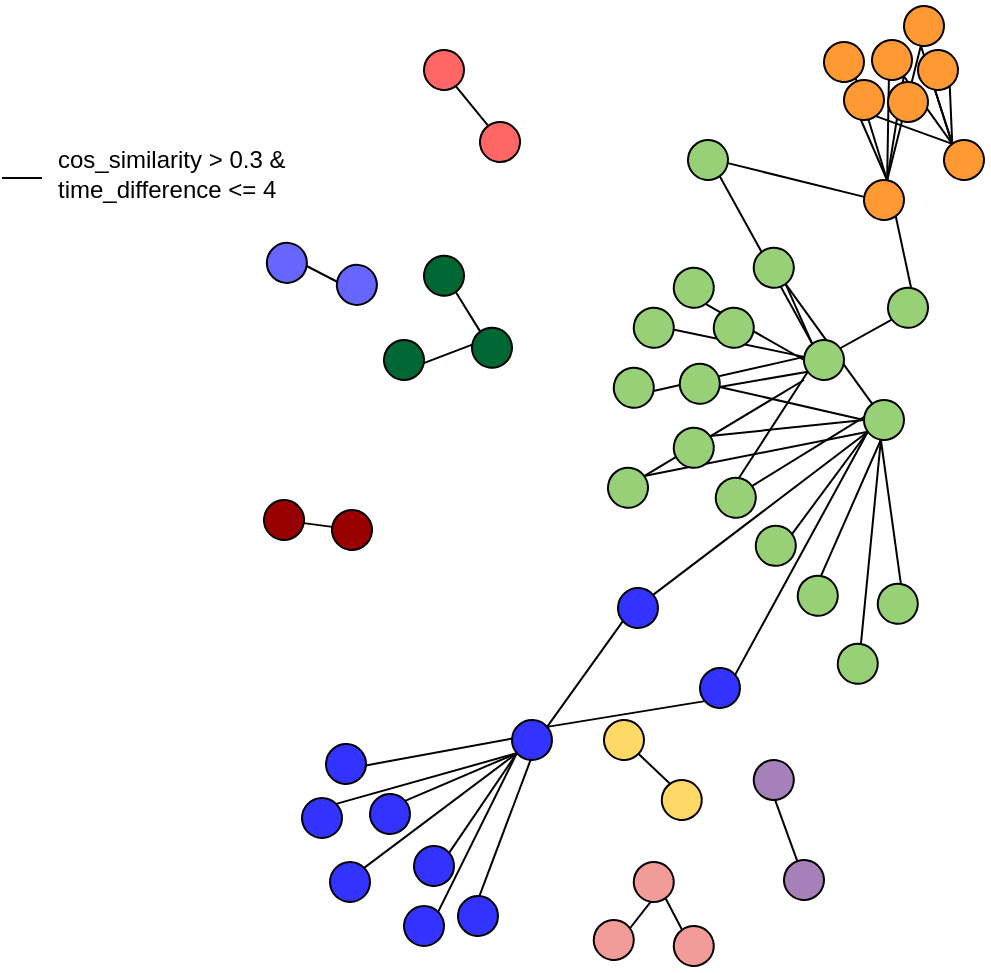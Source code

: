<mxfile version="13.0.7" type="device"><diagram id="62S0e5glwULPYUZKFEZX" name="Page-1"><mxGraphModel dx="1422" dy="757" grid="1" gridSize="10" guides="1" tooltips="1" connect="1" arrows="1" fold="1" page="1" pageScale="1" pageWidth="827" pageHeight="1169" math="0" shadow="0"><root><mxCell id="0"/><mxCell id="1" parent="0"/><mxCell id="DbdQKrvygFjP-wFM51Z9-120" value="" style="endArrow=none;html=1;exitX=0;exitY=0;exitDx=0;exitDy=0;" parent="1" source="DbdQKrvygFjP-wFM51Z9-23" edge="1"><mxGeometry width="50" height="50" relative="1" as="geometry"><mxPoint x="460" y="410" as="sourcePoint"/><mxPoint x="560" y="210" as="targetPoint"/></mxGeometry></mxCell><mxCell id="DbdQKrvygFjP-wFM51Z9-101" value="" style="endArrow=none;html=1;exitX=0;exitY=1;exitDx=0;exitDy=0;" parent="1" source="DbdQKrvygFjP-wFM51Z9-99" target="DbdQKrvygFjP-wFM51Z9-100" edge="1"><mxGeometry width="50" height="50" relative="1" as="geometry"><mxPoint x="410" y="300" as="sourcePoint"/><mxPoint x="460" y="250" as="targetPoint"/></mxGeometry></mxCell><mxCell id="DbdQKrvygFjP-wFM51Z9-77" value="" style="endArrow=none;html=1;exitX=1;exitY=0;exitDx=0;exitDy=0;entryX=0;entryY=1;entryDx=0;entryDy=0;" parent="1" source="DbdQKrvygFjP-wFM51Z9-65" target="DbdQKrvygFjP-wFM51Z9-60" edge="1"><mxGeometry width="50" height="50" relative="1" as="geometry"><mxPoint x="669.88" y="118.092" as="sourcePoint"/><mxPoint x="661.567" y="170.125" as="targetPoint"/></mxGeometry></mxCell><mxCell id="DbdQKrvygFjP-wFM51Z9-75" value="" style="endArrow=none;html=1;exitX=1;exitY=0.5;exitDx=0;exitDy=0;entryX=0;entryY=1;entryDx=0;entryDy=0;" parent="1" source="DbdQKrvygFjP-wFM51Z9-66" target="DbdQKrvygFjP-wFM51Z9-60" edge="1"><mxGeometry width="50" height="50" relative="1" as="geometry"><mxPoint x="649.88" y="98.092" as="sourcePoint"/><mxPoint x="641.567" y="150.125" as="targetPoint"/></mxGeometry></mxCell><mxCell id="DbdQKrvygFjP-wFM51Z9-74" value="" style="endArrow=none;html=1;exitX=1;exitY=0.5;exitDx=0;exitDy=0;entryX=0;entryY=1;entryDx=0;entryDy=0;" parent="1" source="DbdQKrvygFjP-wFM51Z9-63" target="DbdQKrvygFjP-wFM51Z9-60" edge="1"><mxGeometry width="50" height="50" relative="1" as="geometry"><mxPoint x="639.88" y="88.092" as="sourcePoint"/><mxPoint x="631.567" y="140.125" as="targetPoint"/></mxGeometry></mxCell><mxCell id="DbdQKrvygFjP-wFM51Z9-73" value="" style="endArrow=none;html=1;exitX=1;exitY=0.5;exitDx=0;exitDy=0;entryX=0;entryY=0.5;entryDx=0;entryDy=0;" parent="1" source="DbdQKrvygFjP-wFM51Z9-65" target="DbdQKrvygFjP-wFM51Z9-59" edge="1"><mxGeometry width="50" height="50" relative="1" as="geometry"><mxPoint x="629.88" y="78.092" as="sourcePoint"/><mxPoint x="621.567" y="130.125" as="targetPoint"/></mxGeometry></mxCell><mxCell id="DbdQKrvygFjP-wFM51Z9-72" value="" style="endArrow=none;html=1;exitX=1;exitY=0.5;exitDx=0;exitDy=0;entryX=0;entryY=0.5;entryDx=0;entryDy=0;" parent="1" source="DbdQKrvygFjP-wFM51Z9-66" target="DbdQKrvygFjP-wFM51Z9-59" edge="1"><mxGeometry width="50" height="50" relative="1" as="geometry"><mxPoint x="619.88" y="68.092" as="sourcePoint"/><mxPoint x="611.567" y="120.125" as="targetPoint"/></mxGeometry></mxCell><mxCell id="DbdQKrvygFjP-wFM51Z9-71" value="" style="endArrow=none;html=1;exitX=1;exitY=0;exitDx=0;exitDy=0;entryX=0;entryY=0.5;entryDx=0;entryDy=0;" parent="1" source="DbdQKrvygFjP-wFM51Z9-65" target="DbdQKrvygFjP-wFM51Z9-59" edge="1"><mxGeometry width="50" height="50" relative="1" as="geometry"><mxPoint x="570" y="410" as="sourcePoint"/><mxPoint x="620" y="360" as="targetPoint"/></mxGeometry></mxCell><mxCell id="DbdQKrvygFjP-wFM51Z9-70" value="" style="endArrow=none;html=1;exitX=1;exitY=0;exitDx=0;exitDy=0;entryX=0;entryY=0.5;entryDx=0;entryDy=0;" parent="1" source="DbdQKrvygFjP-wFM51Z9-64" target="DbdQKrvygFjP-wFM51Z9-59" edge="1"><mxGeometry width="50" height="50" relative="1" as="geometry"><mxPoint x="598.438" y="89.879" as="sourcePoint"/><mxPoint x="611.567" y="120.125" as="targetPoint"/></mxGeometry></mxCell><mxCell id="DbdQKrvygFjP-wFM51Z9-67" value="" style="endArrow=none;html=1;exitX=1;exitY=0;exitDx=0;exitDy=0;entryX=0;entryY=1;entryDx=0;entryDy=0;" parent="1" source="DbdQKrvygFjP-wFM51Z9-58" target="DbdQKrvygFjP-wFM51Z9-37" edge="1"><mxGeometry width="50" height="50" relative="1" as="geometry"><mxPoint x="570" y="410" as="sourcePoint"/><mxPoint x="560" y="190" as="targetPoint"/></mxGeometry></mxCell><mxCell id="DbdQKrvygFjP-wFM51Z9-57" value="" style="endArrow=none;html=1;exitX=1;exitY=0;exitDx=0;exitDy=0;entryX=0;entryY=1;entryDx=0;entryDy=0;" parent="1" source="DbdQKrvygFjP-wFM51Z9-43" target="DbdQKrvygFjP-wFM51Z9-24" edge="1"><mxGeometry width="50" height="50" relative="1" as="geometry"><mxPoint x="500" y="410" as="sourcePoint"/><mxPoint x="550" y="360" as="targetPoint"/></mxGeometry></mxCell><mxCell id="DbdQKrvygFjP-wFM51Z9-50" value="" style="endArrow=none;html=1;exitX=1;exitY=0;exitDx=0;exitDy=0;" parent="1" source="DbdQKrvygFjP-wFM51Z9-41" edge="1"><mxGeometry width="50" height="50" relative="1" as="geometry"><mxPoint x="501" y="194" as="sourcePoint"/><mxPoint x="560" y="200" as="targetPoint"/></mxGeometry></mxCell><mxCell id="DbdQKrvygFjP-wFM51Z9-49" value="" style="endArrow=none;html=1;entryX=0.5;entryY=1;entryDx=0;entryDy=0;" parent="1" target="DbdQKrvygFjP-wFM51Z9-37" edge="1"><mxGeometry width="50" height="50" relative="1" as="geometry"><mxPoint x="491" y="184" as="sourcePoint"/><mxPoint x="550" y="360" as="targetPoint"/></mxGeometry></mxCell><mxCell id="DbdQKrvygFjP-wFM51Z9-48" value="" style="endArrow=none;html=1;exitX=0.5;exitY=0;exitDx=0;exitDy=0;entryX=0.5;entryY=1;entryDx=0;entryDy=0;" parent="1" source="DbdQKrvygFjP-wFM51Z9-39" target="DbdQKrvygFjP-wFM51Z9-37" edge="1"><mxGeometry width="50" height="50" relative="1" as="geometry"><mxPoint x="500" y="410" as="sourcePoint"/><mxPoint x="550" y="360" as="targetPoint"/></mxGeometry></mxCell><mxCell id="DbdQKrvygFjP-wFM51Z9-44" value="" style="endArrow=none;html=1;exitX=0;exitY=0;exitDx=0;exitDy=0;entryX=1;entryY=1;entryDx=0;entryDy=0;" parent="1" source="DbdQKrvygFjP-wFM51Z9-23" target="DbdQKrvygFjP-wFM51Z9-24" edge="1"><mxGeometry width="50" height="50" relative="1" as="geometry"><mxPoint x="500" y="410" as="sourcePoint"/><mxPoint x="550" y="360" as="targetPoint"/></mxGeometry></mxCell><mxCell id="DbdQKrvygFjP-wFM51Z9-7" value="" style="ellipse;whiteSpace=wrap;html=1;aspect=fixed;fillColor=#3333FF;" parent="1" vertex="1"><mxGeometry x="323" y="451" width="20" height="20" as="geometry"/></mxCell><mxCell id="DbdQKrvygFjP-wFM51Z9-11" value="" style="ellipse;whiteSpace=wrap;html=1;aspect=fixed;rotation=49;fillColor=#3333FF;" parent="1" vertex="1"><mxGeometry x="414" y="380" width="20" height="20" as="geometry"/></mxCell><mxCell id="DbdQKrvygFjP-wFM51Z9-14" value="" style="ellipse;whiteSpace=wrap;html=1;aspect=fixed;rotation=99;fillColor=#97D077;" parent="1" vertex="1"><mxGeometry x="494.892" y="233.892" width="20" height="20" as="geometry"/></mxCell><mxCell id="DbdQKrvygFjP-wFM51Z9-15" value="" style="ellipse;whiteSpace=wrap;html=1;aspect=fixed;rotation=99;fillColor=#97D077;" parent="1" vertex="1"><mxGeometry x="515.892" y="258.892" width="20" height="20" as="geometry"/></mxCell><mxCell id="DbdQKrvygFjP-wFM51Z9-16" value="" style="ellipse;whiteSpace=wrap;html=1;aspect=fixed;rotation=99;fillColor=#97D077;" parent="1" vertex="1"><mxGeometry x="535.892" y="282.892" width="20" height="20" as="geometry"/></mxCell><mxCell id="DbdQKrvygFjP-wFM51Z9-17" value="" style="ellipse;whiteSpace=wrap;html=1;aspect=fixed;rotation=99;fillColor=#97D077;" parent="1" vertex="1"><mxGeometry x="556.892" y="307.892" width="20" height="20" as="geometry"/></mxCell><mxCell id="DbdQKrvygFjP-wFM51Z9-18" value="" style="ellipse;whiteSpace=wrap;html=1;aspect=fixed;rotation=99;fillColor=#97D077;" parent="1" vertex="1"><mxGeometry x="596.892" y="311.892" width="20" height="20" as="geometry"/></mxCell><mxCell id="DbdQKrvygFjP-wFM51Z9-22" value="" style="ellipse;whiteSpace=wrap;html=1;aspect=fixed;rotation=99;fillColor=#97D077;" parent="1" vertex="1"><mxGeometry x="576.892" y="341.892" width="20" height="20" as="geometry"/></mxCell><mxCell id="DbdQKrvygFjP-wFM51Z9-23" value="" style="ellipse;whiteSpace=wrap;html=1;aspect=fixed;rotation=99;fillColor=#97D077;" parent="1" vertex="1"><mxGeometry x="462.002" y="253.892" width="20" height="20" as="geometry"/></mxCell><mxCell id="DbdQKrvygFjP-wFM51Z9-24" value="" style="ellipse;whiteSpace=wrap;html=1;aspect=fixed;rotation=99;fillColor=#97D077;" parent="1" vertex="1"><mxGeometry x="590.002" y="220.002" width="20" height="20" as="geometry"/></mxCell><mxCell id="DbdQKrvygFjP-wFM51Z9-25" value="" style="endArrow=none;html=1;exitX=1;exitY=0;exitDx=0;exitDy=0;entryX=0;entryY=1;entryDx=0;entryDy=0;" parent="1" source="DbdQKrvygFjP-wFM51Z9-1" target="DbdQKrvygFjP-wFM51Z9-11" edge="1"><mxGeometry width="50" height="50" relative="1" as="geometry"><mxPoint x="500" y="410" as="sourcePoint"/><mxPoint x="550" y="360" as="targetPoint"/></mxGeometry></mxCell><mxCell id="DbdQKrvygFjP-wFM51Z9-27" value="" style="endArrow=none;html=1;exitX=0.5;exitY=0;exitDx=0;exitDy=0;entryX=0.5;entryY=1;entryDx=0;entryDy=0;" parent="1" source="DbdQKrvygFjP-wFM51Z9-2" target="DbdQKrvygFjP-wFM51Z9-11" edge="1"><mxGeometry width="50" height="50" relative="1" as="geometry"><mxPoint x="500" y="410" as="sourcePoint"/><mxPoint x="550" y="360" as="targetPoint"/></mxGeometry></mxCell><mxCell id="DbdQKrvygFjP-wFM51Z9-29" value="" style="endArrow=none;html=1;exitX=1;exitY=0;exitDx=0;exitDy=0;entryX=0.5;entryY=1;entryDx=0;entryDy=0;" parent="1" source="DbdQKrvygFjP-wFM51Z9-7" target="DbdQKrvygFjP-wFM51Z9-11" edge="1"><mxGeometry width="50" height="50" relative="1" as="geometry"><mxPoint x="500" y="410" as="sourcePoint"/><mxPoint x="550" y="360" as="targetPoint"/></mxGeometry></mxCell><mxCell id="DbdQKrvygFjP-wFM51Z9-30" value="" style="endArrow=none;html=1;exitX=0.5;exitY=0;exitDx=0;exitDy=0;entryX=0.5;entryY=1;entryDx=0;entryDy=0;" parent="1" source="DbdQKrvygFjP-wFM51Z9-3" target="DbdQKrvygFjP-wFM51Z9-11" edge="1"><mxGeometry width="50" height="50" relative="1" as="geometry"><mxPoint x="500" y="410" as="sourcePoint"/><mxPoint x="550" y="360" as="targetPoint"/></mxGeometry></mxCell><mxCell id="DbdQKrvygFjP-wFM51Z9-32" value="" style="endArrow=none;html=1;exitX=0;exitY=0;exitDx=0;exitDy=0;entryX=1;entryY=1;entryDx=0;entryDy=0;" parent="1" source="DbdQKrvygFjP-wFM51Z9-4" target="DbdQKrvygFjP-wFM51Z9-11" edge="1"><mxGeometry width="50" height="50" relative="1" as="geometry"><mxPoint x="500" y="410" as="sourcePoint"/><mxPoint x="550" y="360" as="targetPoint"/></mxGeometry></mxCell><mxCell id="DbdQKrvygFjP-wFM51Z9-37" value="" style="ellipse;whiteSpace=wrap;html=1;aspect=fixed;rotation=99;fillColor=#97D077;" parent="1" vertex="1"><mxGeometry x="560.002" y="190.002" width="20" height="20" as="geometry"/></mxCell><mxCell id="DbdQKrvygFjP-wFM51Z9-38" value="" style="ellipse;whiteSpace=wrap;html=1;aspect=fixed;rotation=99;fillColor=#97D077;" parent="1" vertex="1"><mxGeometry x="497.892" y="201.892" width="20" height="20" as="geometry"/></mxCell><mxCell id="DbdQKrvygFjP-wFM51Z9-39" value="" style="ellipse;whiteSpace=wrap;html=1;aspect=fixed;rotation=99;fillColor=#97D077;" parent="1" vertex="1"><mxGeometry x="464.892" y="203.892" width="20" height="20" as="geometry"/></mxCell><mxCell id="DbdQKrvygFjP-wFM51Z9-40" value="" style="ellipse;whiteSpace=wrap;html=1;aspect=fixed;rotation=99;fillColor=#97D077;" parent="1" vertex="1"><mxGeometry x="474.892" y="173.892" width="20" height="20" as="geometry"/></mxCell><mxCell id="DbdQKrvygFjP-wFM51Z9-41" value="" style="ellipse;whiteSpace=wrap;html=1;aspect=fixed;rotation=99;fillColor=#97D077;" parent="1" vertex="1"><mxGeometry x="494.892" y="153.892" width="20" height="20" as="geometry"/></mxCell><mxCell id="DbdQKrvygFjP-wFM51Z9-42" value="" style="ellipse;whiteSpace=wrap;html=1;aspect=fixed;rotation=99;fillColor=#97D077;" parent="1" vertex="1"><mxGeometry x="514.892" y="173.892" width="20" height="20" as="geometry"/></mxCell><mxCell id="DbdQKrvygFjP-wFM51Z9-43" value="" style="ellipse;whiteSpace=wrap;html=1;aspect=fixed;rotation=99;fillColor=#97D077;" parent="1" vertex="1"><mxGeometry x="534.892" y="143.892" width="20" height="20" as="geometry"/></mxCell><mxCell id="DbdQKrvygFjP-wFM51Z9-45" value="" style="endArrow=none;html=1;exitX=0;exitY=0.5;exitDx=0;exitDy=0;entryX=1;entryY=1;entryDx=0;entryDy=0;" parent="1" source="DbdQKrvygFjP-wFM51Z9-15" target="DbdQKrvygFjP-wFM51Z9-37" edge="1"><mxGeometry width="50" height="50" relative="1" as="geometry"><mxPoint x="500" y="410" as="sourcePoint"/><mxPoint x="550" y="360" as="targetPoint"/></mxGeometry></mxCell><mxCell id="DbdQKrvygFjP-wFM51Z9-47" value="" style="endArrow=none;html=1;exitX=0;exitY=0;exitDx=0;exitDy=0;entryX=0.5;entryY=1;entryDx=0;entryDy=0;" parent="1" source="DbdQKrvygFjP-wFM51Z9-15" target="DbdQKrvygFjP-wFM51Z9-24" edge="1"><mxGeometry width="50" height="50" relative="1" as="geometry"><mxPoint x="500" y="410" as="sourcePoint"/><mxPoint x="550" y="360" as="targetPoint"/></mxGeometry></mxCell><mxCell id="DbdQKrvygFjP-wFM51Z9-51" value="" style="endArrow=none;html=1;exitX=0.5;exitY=0;exitDx=0;exitDy=0;" parent="1" source="DbdQKrvygFjP-wFM51Z9-38" edge="1"><mxGeometry width="50" height="50" relative="1" as="geometry"><mxPoint x="500" y="410" as="sourcePoint"/><mxPoint x="590" y="230" as="targetPoint"/></mxGeometry></mxCell><mxCell id="DbdQKrvygFjP-wFM51Z9-52" value="" style="endArrow=none;html=1;exitX=0.5;exitY=0;exitDx=0;exitDy=0;entryX=1;entryY=1;entryDx=0;entryDy=0;" parent="1" source="DbdQKrvygFjP-wFM51Z9-38" target="DbdQKrvygFjP-wFM51Z9-37" edge="1"><mxGeometry width="50" height="50" relative="1" as="geometry"><mxPoint x="500" y="410" as="sourcePoint"/><mxPoint x="550" y="360" as="targetPoint"/></mxGeometry></mxCell><mxCell id="DbdQKrvygFjP-wFM51Z9-53" value="" style="endArrow=none;html=1;exitX=0;exitY=0.5;exitDx=0;exitDy=0;entryX=1;entryY=0.5;entryDx=0;entryDy=0;" parent="1" source="DbdQKrvygFjP-wFM51Z9-22" target="DbdQKrvygFjP-wFM51Z9-24" edge="1"><mxGeometry width="50" height="50" relative="1" as="geometry"><mxPoint x="500" y="410" as="sourcePoint"/><mxPoint x="550" y="360" as="targetPoint"/></mxGeometry></mxCell><mxCell id="DbdQKrvygFjP-wFM51Z9-54" value="" style="endArrow=none;html=1;exitX=0;exitY=0.5;exitDx=0;exitDy=0;entryX=1;entryY=0.5;entryDx=0;entryDy=0;" parent="1" source="DbdQKrvygFjP-wFM51Z9-17" target="DbdQKrvygFjP-wFM51Z9-24" edge="1"><mxGeometry width="50" height="50" relative="1" as="geometry"><mxPoint x="500" y="410" as="sourcePoint"/><mxPoint x="550" y="360" as="targetPoint"/></mxGeometry></mxCell><mxCell id="DbdQKrvygFjP-wFM51Z9-55" value="" style="endArrow=none;html=1;exitX=0;exitY=0.5;exitDx=0;exitDy=0;entryX=1;entryY=0.5;entryDx=0;entryDy=0;" parent="1" source="DbdQKrvygFjP-wFM51Z9-18" target="DbdQKrvygFjP-wFM51Z9-24" edge="1"><mxGeometry width="50" height="50" relative="1" as="geometry"><mxPoint x="500" y="410" as="sourcePoint"/><mxPoint x="550" y="360" as="targetPoint"/></mxGeometry></mxCell><mxCell id="DbdQKrvygFjP-wFM51Z9-56" value="" style="endArrow=none;html=1;exitX=1;exitY=0;exitDx=0;exitDy=0;entryX=0;entryY=1;entryDx=0;entryDy=0;" parent="1" source="DbdQKrvygFjP-wFM51Z9-43" target="DbdQKrvygFjP-wFM51Z9-37" edge="1"><mxGeometry width="50" height="50" relative="1" as="geometry"><mxPoint x="500" y="410" as="sourcePoint"/><mxPoint x="550" y="360" as="targetPoint"/></mxGeometry></mxCell><mxCell id="DbdQKrvygFjP-wFM51Z9-58" value="" style="ellipse;whiteSpace=wrap;html=1;aspect=fixed;rotation=99;fillColor=#97D077;" parent="1" vertex="1"><mxGeometry x="502.002" y="90.002" width="20" height="20" as="geometry"/></mxCell><mxCell id="DbdQKrvygFjP-wFM51Z9-59" value="" style="ellipse;whiteSpace=wrap;html=1;aspect=fixed;rotation=99;fillColor=#FF9933;" parent="1" vertex="1"><mxGeometry x="590.002" y="110.002" width="20" height="20" as="geometry"/></mxCell><mxCell id="DbdQKrvygFjP-wFM51Z9-60" value="" style="ellipse;whiteSpace=wrap;html=1;aspect=fixed;rotation=99;fillColor=#FF9933;" parent="1" vertex="1"><mxGeometry x="630.002" y="90.002" width="20" height="20" as="geometry"/></mxCell><mxCell id="DbdQKrvygFjP-wFM51Z9-61" value="" style="ellipse;whiteSpace=wrap;html=1;aspect=fixed;rotation=99;fillColor=#FF9933;" parent="1" vertex="1"><mxGeometry x="580.002" y="60.002" width="20" height="20" as="geometry"/></mxCell><mxCell id="DbdQKrvygFjP-wFM51Z9-62" value="" style="ellipse;whiteSpace=wrap;html=1;aspect=fixed;rotation=99;fillColor=#FF9933;" parent="1" vertex="1"><mxGeometry x="602.002" y="61.002" width="20" height="20" as="geometry"/></mxCell><mxCell id="DbdQKrvygFjP-wFM51Z9-63" value="" style="ellipse;whiteSpace=wrap;html=1;aspect=fixed;rotation=99;fillColor=#FF9933;" parent="1" vertex="1"><mxGeometry x="617.002" y="45.002" width="20" height="20" as="geometry"/></mxCell><mxCell id="DbdQKrvygFjP-wFM51Z9-64" value="" style="ellipse;whiteSpace=wrap;html=1;aspect=fixed;rotation=99;fillColor=#FF9933;" parent="1" vertex="1"><mxGeometry x="570.002" y="41.002" width="20" height="20" as="geometry"/></mxCell><mxCell id="DbdQKrvygFjP-wFM51Z9-65" value="" style="ellipse;whiteSpace=wrap;html=1;aspect=fixed;rotation=99;fillColor=#FF9933;" parent="1" vertex="1"><mxGeometry x="594.002" y="40.002" width="20" height="20" as="geometry"/></mxCell><mxCell id="DbdQKrvygFjP-wFM51Z9-66" value="" style="ellipse;whiteSpace=wrap;html=1;aspect=fixed;rotation=99;fillColor=#FF9933;" parent="1" vertex="1"><mxGeometry x="610.002" y="23.002" width="20" height="20" as="geometry"/></mxCell><mxCell id="DbdQKrvygFjP-wFM51Z9-68" value="" style="endArrow=none;html=1;exitX=0.5;exitY=0;exitDx=0;exitDy=0;entryX=0.5;entryY=1;entryDx=0;entryDy=0;" parent="1" source="DbdQKrvygFjP-wFM51Z9-58" target="DbdQKrvygFjP-wFM51Z9-59" edge="1"><mxGeometry width="50" height="50" relative="1" as="geometry"><mxPoint x="570" y="410" as="sourcePoint"/><mxPoint x="620" y="360" as="targetPoint"/></mxGeometry></mxCell><mxCell id="DbdQKrvygFjP-wFM51Z9-69" value="" style="endArrow=none;html=1;exitX=1;exitY=0.5;exitDx=0;exitDy=0;entryX=0;entryY=0.5;entryDx=0;entryDy=0;" parent="1" source="DbdQKrvygFjP-wFM51Z9-61" target="DbdQKrvygFjP-wFM51Z9-59" edge="1"><mxGeometry width="50" height="50" relative="1" as="geometry"><mxPoint x="570" y="410" as="sourcePoint"/><mxPoint x="620" y="360" as="targetPoint"/></mxGeometry></mxCell><mxCell id="DbdQKrvygFjP-wFM51Z9-76" value="" style="endArrow=none;html=1;exitX=1;exitY=0;exitDx=0;exitDy=0;entryX=0;entryY=1;entryDx=0;entryDy=0;" parent="1" source="DbdQKrvygFjP-wFM51Z9-63" target="DbdQKrvygFjP-wFM51Z9-60" edge="1"><mxGeometry width="50" height="50" relative="1" as="geometry"><mxPoint x="659.88" y="108.092" as="sourcePoint"/><mxPoint x="651.567" y="160.125" as="targetPoint"/></mxGeometry></mxCell><mxCell id="DbdQKrvygFjP-wFM51Z9-78" value="" style="endArrow=none;html=1;exitX=1;exitY=0;exitDx=0;exitDy=0;entryX=0;entryY=1;entryDx=0;entryDy=0;" parent="1" source="DbdQKrvygFjP-wFM51Z9-61" target="DbdQKrvygFjP-wFM51Z9-60" edge="1"><mxGeometry width="50" height="50" relative="1" as="geometry"><mxPoint x="570" y="410" as="sourcePoint"/><mxPoint x="620" y="360" as="targetPoint"/></mxGeometry></mxCell><mxCell id="DbdQKrvygFjP-wFM51Z9-79" value="" style="ellipse;whiteSpace=wrap;html=1;aspect=fixed;rotation=99;fillColor=#97D077;" parent="1" vertex="1"><mxGeometry x="602.002" y="163.892" width="20" height="20" as="geometry"/></mxCell><mxCell id="DbdQKrvygFjP-wFM51Z9-81" value="" style="endArrow=none;html=1;exitX=0;exitY=0;exitDx=0;exitDy=0;entryX=1;entryY=1;entryDx=0;entryDy=0;" parent="1" source="DbdQKrvygFjP-wFM51Z9-37" target="DbdQKrvygFjP-wFM51Z9-79" edge="1"><mxGeometry width="50" height="50" relative="1" as="geometry"><mxPoint x="570" y="350" as="sourcePoint"/><mxPoint x="620" y="300" as="targetPoint"/></mxGeometry></mxCell><mxCell id="DbdQKrvygFjP-wFM51Z9-82" value="" style="endArrow=none;html=1;exitX=1;exitY=0;exitDx=0;exitDy=0;entryX=0;entryY=0.5;entryDx=0;entryDy=0;" parent="1" source="DbdQKrvygFjP-wFM51Z9-59" target="DbdQKrvygFjP-wFM51Z9-79" edge="1"><mxGeometry width="50" height="50" relative="1" as="geometry"><mxPoint x="588.39" y="204.558" as="sourcePoint"/><mxPoint x="613.912" y="189.77" as="targetPoint"/></mxGeometry></mxCell><mxCell id="DbdQKrvygFjP-wFM51Z9-83" value="" style="ellipse;whiteSpace=wrap;html=1;aspect=fixed;rotation=99;fillColor=#FF6666;" parent="1" vertex="1"><mxGeometry x="370.002" y="45.002" width="20" height="20" as="geometry"/></mxCell><mxCell id="DbdQKrvygFjP-wFM51Z9-84" value="" style="ellipse;whiteSpace=wrap;html=1;aspect=fixed;rotation=99;fillColor=#FF6666;" parent="1" vertex="1"><mxGeometry x="398.002" y="81.002" width="20" height="20" as="geometry"/></mxCell><mxCell id="DbdQKrvygFjP-wFM51Z9-85" value="" style="endArrow=none;html=1;exitX=1;exitY=0;exitDx=0;exitDy=0;entryX=0;entryY=1;entryDx=0;entryDy=0;" parent="1" source="DbdQKrvygFjP-wFM51Z9-83" target="DbdQKrvygFjP-wFM51Z9-84" edge="1"><mxGeometry width="50" height="50" relative="1" as="geometry"><mxPoint x="570" y="250" as="sourcePoint"/><mxPoint x="620" y="200" as="targetPoint"/></mxGeometry></mxCell><mxCell id="DbdQKrvygFjP-wFM51Z9-99" value="" style="ellipse;whiteSpace=wrap;html=1;aspect=fixed;rotation=99;fillColor=#A680B8;" parent="1" vertex="1"><mxGeometry x="534.892" y="400.002" width="20" height="20" as="geometry"/></mxCell><mxCell id="DbdQKrvygFjP-wFM51Z9-100" value="" style="ellipse;whiteSpace=wrap;html=1;aspect=fixed;rotation=99;fillColor=#A680B8;" parent="1" vertex="1"><mxGeometry x="550.002" y="450.002" width="20" height="20" as="geometry"/></mxCell><mxCell id="DbdQKrvygFjP-wFM51Z9-102" value="" style="endArrow=none;html=1;exitX=0;exitY=1;exitDx=0;exitDy=0;" parent="1" source="DbdQKrvygFjP-wFM51Z9-103" target="DbdQKrvygFjP-wFM51Z9-104" edge="1"><mxGeometry width="50" height="50" relative="1" as="geometry"><mxPoint x="364" y="310" as="sourcePoint"/><mxPoint x="414" y="260" as="targetPoint"/></mxGeometry></mxCell><mxCell id="DbdQKrvygFjP-wFM51Z9-103" value="" style="ellipse;whiteSpace=wrap;html=1;aspect=fixed;rotation=99;fillColor=#FFD966;" parent="1" vertex="1"><mxGeometry x="488.892" y="410.002" width="20" height="20" as="geometry"/></mxCell><mxCell id="DbdQKrvygFjP-wFM51Z9-104" value="" style="ellipse;whiteSpace=wrap;html=1;aspect=fixed;rotation=99;fillColor=#FFD966;" parent="1" vertex="1"><mxGeometry x="460.002" y="380.002" width="20" height="20" as="geometry"/></mxCell><mxCell id="DbdQKrvygFjP-wFM51Z9-105" value="" style="ellipse;whiteSpace=wrap;html=1;aspect=fixed;rotation=99;fillColor=#F19C99;" parent="1" vertex="1"><mxGeometry x="474.892" y="451.002" width="20" height="20" as="geometry"/></mxCell><mxCell id="DbdQKrvygFjP-wFM51Z9-106" value="" style="ellipse;whiteSpace=wrap;html=1;aspect=fixed;rotation=99;fillColor=#F19C99;" parent="1" vertex="1"><mxGeometry x="454.892" y="480.002" width="20" height="20" as="geometry"/></mxCell><mxCell id="DbdQKrvygFjP-wFM51Z9-107" value="" style="ellipse;whiteSpace=wrap;html=1;aspect=fixed;rotation=99;fillColor=#F19C99;" parent="1" vertex="1"><mxGeometry x="494.892" y="483.002" width="20" height="20" as="geometry"/></mxCell><mxCell id="DbdQKrvygFjP-wFM51Z9-108" value="" style="endArrow=none;html=1;exitX=0;exitY=0;exitDx=0;exitDy=0;entryX=1;entryY=0.5;entryDx=0;entryDy=0;" parent="1" source="DbdQKrvygFjP-wFM51Z9-106" target="DbdQKrvygFjP-wFM51Z9-105" edge="1"><mxGeometry width="50" height="50" relative="1" as="geometry"><mxPoint x="460" y="300" as="sourcePoint"/><mxPoint x="510" y="250" as="targetPoint"/></mxGeometry></mxCell><mxCell id="DbdQKrvygFjP-wFM51Z9-109" value="" style="endArrow=none;html=1;exitX=0;exitY=1;exitDx=0;exitDy=0;entryX=1;entryY=0;entryDx=0;entryDy=0;" parent="1" source="DbdQKrvygFjP-wFM51Z9-107" target="DbdQKrvygFjP-wFM51Z9-105" edge="1"><mxGeometry width="50" height="50" relative="1" as="geometry"><mxPoint x="482.982" y="494.124" as="sourcePoint"/><mxPoint x="483" y="470" as="targetPoint"/></mxGeometry></mxCell><mxCell id="DbdQKrvygFjP-wFM51Z9-110" value="" style="ellipse;whiteSpace=wrap;html=1;aspect=fixed;rotation=99;fillColor=#006633;" parent="1" vertex="1"><mxGeometry x="394.002" y="183.892" width="20" height="20" as="geometry"/></mxCell><mxCell id="DbdQKrvygFjP-wFM51Z9-111" value="" style="ellipse;whiteSpace=wrap;html=1;aspect=fixed;rotation=99;fillColor=#006633;" parent="1" vertex="1"><mxGeometry x="350.002" y="190.002" width="20" height="20" as="geometry"/></mxCell><mxCell id="DbdQKrvygFjP-wFM51Z9-112" value="" style="ellipse;whiteSpace=wrap;html=1;aspect=fixed;rotation=99;fillColor=#006633;direction=south;" parent="1" vertex="1"><mxGeometry x="370.002" y="147.882" width="20" height="20" as="geometry"/></mxCell><mxCell id="DbdQKrvygFjP-wFM51Z9-113" value="" style="endArrow=none;html=1;exitX=0.5;exitY=0;exitDx=0;exitDy=0;entryX=0.5;entryY=1;entryDx=0;entryDy=0;" parent="1" source="DbdQKrvygFjP-wFM51Z9-111" target="DbdQKrvygFjP-wFM51Z9-110" edge="1"><mxGeometry width="50" height="50" relative="1" as="geometry"><mxPoint x="460" y="300" as="sourcePoint"/><mxPoint x="510" y="250" as="targetPoint"/></mxGeometry></mxCell><mxCell id="DbdQKrvygFjP-wFM51Z9-114" value="" style="endArrow=none;html=1;exitX=0;exitY=0;exitDx=0;exitDy=0;entryX=0;entryY=1;entryDx=0;entryDy=0;" parent="1" source="DbdQKrvygFjP-wFM51Z9-112" target="DbdQKrvygFjP-wFM51Z9-110" edge="1"><mxGeometry width="50" height="50" relative="1" as="geometry"><mxPoint x="379.879" y="211.567" as="sourcePoint"/><mxPoint x="400" y="190" as="targetPoint"/></mxGeometry></mxCell><mxCell id="DbdQKrvygFjP-wFM51Z9-87" value="" style="ellipse;whiteSpace=wrap;html=1;aspect=fixed;rotation=99;fillColor=#990000;" parent="1" vertex="1"><mxGeometry x="290.002" y="270.002" width="20" height="20" as="geometry"/></mxCell><mxCell id="DbdQKrvygFjP-wFM51Z9-88" value="" style="ellipse;whiteSpace=wrap;html=1;aspect=fixed;rotation=99;fillColor=#990000;" parent="1" vertex="1"><mxGeometry x="324.002" y="275.002" width="20" height="20" as="geometry"/></mxCell><mxCell id="DbdQKrvygFjP-wFM51Z9-90" value="" style="endArrow=none;html=1;exitX=0.5;exitY=0;exitDx=0;exitDy=0;entryX=0.5;entryY=1;entryDx=0;entryDy=0;" parent="1" source="DbdQKrvygFjP-wFM51Z9-87" target="DbdQKrvygFjP-wFM51Z9-88" edge="1"><mxGeometry width="50" height="50" relative="1" as="geometry"><mxPoint x="410" y="190" as="sourcePoint"/><mxPoint x="460" y="140" as="targetPoint"/></mxGeometry></mxCell><mxCell id="DbdQKrvygFjP-wFM51Z9-1" value="" style="ellipse;whiteSpace=wrap;html=1;aspect=fixed;rotation=49;fillColor=#3333FF;" parent="1" vertex="1"><mxGeometry x="321" y="392" width="20" height="20" as="geometry"/></mxCell><mxCell id="DbdQKrvygFjP-wFM51Z9-2" value="" style="ellipse;whiteSpace=wrap;html=1;aspect=fixed;rotation=49;fillColor=#3333FF;" parent="1" vertex="1"><mxGeometry x="343" y="417" width="20" height="20" as="geometry"/></mxCell><mxCell id="DbdQKrvygFjP-wFM51Z9-4" value="" style="ellipse;whiteSpace=wrap;html=1;aspect=fixed;rotation=49;fillColor=#3333FF;" parent="1" vertex="1"><mxGeometry x="387" y="468" width="20" height="20" as="geometry"/></mxCell><mxCell id="DbdQKrvygFjP-wFM51Z9-3" value="" style="ellipse;whiteSpace=wrap;html=1;aspect=fixed;rotation=49;fillColor=#3333FF;" parent="1" vertex="1"><mxGeometry x="365" y="443" width="20" height="20" as="geometry"/></mxCell><mxCell id="DbdQKrvygFjP-wFM51Z9-121" value="" style="endArrow=none;html=1;exitX=0;exitY=0;exitDx=0;exitDy=0;" parent="1" source="DbdQKrvygFjP-wFM51Z9-14" edge="1"><mxGeometry width="50" height="50" relative="1" as="geometry"><mxPoint x="460" y="410" as="sourcePoint"/><mxPoint x="590" y="230" as="targetPoint"/></mxGeometry></mxCell><mxCell id="DbdQKrvygFjP-wFM51Z9-93" value="" style="ellipse;whiteSpace=wrap;html=1;aspect=fixed;rotation=99;fillColor=#6666FF;" parent="1" vertex="1"><mxGeometry x="291.442" y="141.442" width="20" height="20" as="geometry"/></mxCell><mxCell id="DbdQKrvygFjP-wFM51Z9-94" value="" style="ellipse;whiteSpace=wrap;html=1;aspect=fixed;rotation=99;fillColor=#6666FF;" parent="1" vertex="1"><mxGeometry x="326.442" y="152.442" width="20" height="20" as="geometry"/></mxCell><mxCell id="DbdQKrvygFjP-wFM51Z9-95" value="" style="endArrow=none;html=1;exitX=0.5;exitY=0;exitDx=0;exitDy=0;entryX=0.5;entryY=1;entryDx=0;entryDy=0;" parent="1" source="DbdQKrvygFjP-wFM51Z9-93" target="DbdQKrvygFjP-wFM51Z9-94" edge="1"><mxGeometry width="50" height="50" relative="1" as="geometry"><mxPoint x="411.44" y="61.44" as="sourcePoint"/><mxPoint x="461.44" y="11.44" as="targetPoint"/></mxGeometry></mxCell><mxCell id="7L62qtt2TCZSwW1NKDx_-1" value="" style="endArrow=none;html=1;exitX=0.5;exitY=0;exitDx=0;exitDy=0;entryX=1;entryY=1;entryDx=0;entryDy=0;" parent="1" source="7L62qtt2TCZSwW1NKDx_-3" edge="1"><mxGeometry width="50" height="50" relative="1" as="geometry"><mxPoint x="500" y="410" as="sourcePoint"/><mxPoint x="591.912" y="235.88" as="targetPoint"/></mxGeometry></mxCell><mxCell id="7L62qtt2TCZSwW1NKDx_-2" value="" style="ellipse;whiteSpace=wrap;html=1;aspect=fixed;rotation=49;fillColor=#3333FF;" parent="1" vertex="1"><mxGeometry x="467" y="314" width="20" height="20" as="geometry"/></mxCell><mxCell id="7L62qtt2TCZSwW1NKDx_-3" value="" style="ellipse;whiteSpace=wrap;html=1;aspect=fixed;rotation=49;fillColor=#3333FF;" parent="1" vertex="1"><mxGeometry x="508" y="354" width="20" height="20" as="geometry"/></mxCell><mxCell id="7L62qtt2TCZSwW1NKDx_-4" value="" style="endArrow=none;html=1;exitX=0.5;exitY=0;exitDx=0;exitDy=0;entryX=0.5;entryY=1;entryDx=0;entryDy=0;" parent="1" target="7L62qtt2TCZSwW1NKDx_-2" edge="1"><mxGeometry width="50" height="50" relative="1" as="geometry"><mxPoint x="431.547" y="383.439" as="sourcePoint"/><mxPoint x="550" y="360" as="targetPoint"/></mxGeometry></mxCell><mxCell id="7L62qtt2TCZSwW1NKDx_-5" value="" style="endArrow=none;html=1;exitX=0.5;exitY=0;exitDx=0;exitDy=0;entryX=0.5;entryY=1;entryDx=0;entryDy=0;" parent="1" target="7L62qtt2TCZSwW1NKDx_-3" edge="1"><mxGeometry width="50" height="50" relative="1" as="geometry"><mxPoint x="431.547" y="383.439" as="sourcePoint"/><mxPoint x="550" y="360" as="targetPoint"/></mxGeometry></mxCell><mxCell id="7L62qtt2TCZSwW1NKDx_-6" value="" style="endArrow=none;html=1;exitX=0.5;exitY=0;exitDx=0;exitDy=0;entryX=1;entryY=1;entryDx=0;entryDy=0;" parent="1" source="7L62qtt2TCZSwW1NKDx_-2" edge="1"><mxGeometry width="50" height="50" relative="1" as="geometry"><mxPoint x="500" y="410" as="sourcePoint"/><mxPoint x="591.912" y="235.88" as="targetPoint"/></mxGeometry></mxCell><mxCell id="7L62qtt2TCZSwW1NKDx_-7" value="" style="endArrow=none;html=1;exitX=0;exitY=0;exitDx=0;exitDy=0;entryX=1;entryY=1;entryDx=0;entryDy=0;" parent="1" edge="1"><mxGeometry width="50" height="50" relative="1" as="geometry"><mxPoint x="553.982" y="287.014" as="sourcePoint"/><mxPoint x="591.912" y="235.88" as="targetPoint"/></mxGeometry></mxCell><mxCell id="7L62qtt2TCZSwW1NKDx_-8" value="" style="endArrow=none;html=1;exitX=1;exitY=0;exitDx=0;exitDy=0;entryX=0.5;entryY=1;entryDx=0;entryDy=0;" parent="1" source="7L62qtt2TCZSwW1NKDx_-9" edge="1"><mxGeometry width="50" height="50" relative="1" as="geometry"><mxPoint x="500" y="410" as="sourcePoint"/><mxPoint x="416.453" y="396.561" as="targetPoint"/></mxGeometry></mxCell><mxCell id="7L62qtt2TCZSwW1NKDx_-9" value="" style="ellipse;whiteSpace=wrap;html=1;aspect=fixed;fillColor=#3333FF;" parent="1" vertex="1"><mxGeometry x="360" y="473" width="20" height="20" as="geometry"/></mxCell><mxCell id="7L62qtt2TCZSwW1NKDx_-10" value="" style="endArrow=none;html=1;exitX=1;exitY=0;exitDx=0;exitDy=0;entryX=0.5;entryY=1;entryDx=0;entryDy=0;" parent="1" source="7L62qtt2TCZSwW1NKDx_-11" edge="1"><mxGeometry width="50" height="50" relative="1" as="geometry"><mxPoint x="500" y="410" as="sourcePoint"/><mxPoint x="416.453" y="396.561" as="targetPoint"/></mxGeometry></mxCell><mxCell id="7L62qtt2TCZSwW1NKDx_-11" value="" style="ellipse;whiteSpace=wrap;html=1;aspect=fixed;fillColor=#3333FF;" parent="1" vertex="1"><mxGeometry x="309" y="419" width="20" height="20" as="geometry"/></mxCell><mxCell id="XvI3u9096QZW0haXIdod-1" value="" style="endArrow=none;html=1;" edge="1" parent="1"><mxGeometry width="50" height="50" relative="1" as="geometry"><mxPoint x="159" y="109" as="sourcePoint"/><mxPoint x="179" y="109" as="targetPoint"/></mxGeometry></mxCell><mxCell id="XvI3u9096QZW0haXIdod-2" value="cos_similarity &amp;gt; 0.3 &amp;amp;&amp;nbsp;&lt;br&gt;time_difference &amp;lt;= 4" style="text;html=1;align=left;verticalAlign=middle;resizable=0;points=[];autosize=1;" vertex="1" parent="1"><mxGeometry x="185" y="92" width="130" height="30" as="geometry"/></mxCell></root></mxGraphModel></diagram></mxfile>